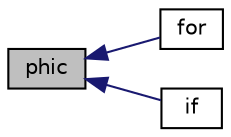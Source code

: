 digraph "phic"
{
  bgcolor="transparent";
  edge [fontname="Helvetica",fontsize="10",labelfontname="Helvetica",labelfontsize="10"];
  node [fontname="Helvetica",fontsize="10",shape=record];
  rankdir="LR";
  Node61 [label="phic",height=0.2,width=0.4,color="black", fillcolor="grey75", style="filled", fontcolor="black"];
  Node61 -> Node62 [dir="back",color="midnightblue",fontsize="10",style="solid",fontname="Helvetica"];
  Node62 [label="for",height=0.2,width=0.4,color="black",URL="$a39794.html#abf62427f7086d97acff425b47c4aa0a5"];
  Node61 -> Node63 [dir="back",color="midnightblue",fontsize="10",style="solid",fontname="Helvetica"];
  Node63 [label="if",height=0.2,width=0.4,color="black",URL="$a39794.html#a946d6cb8b6f8b3d888252d5448bcaed8"];
}
